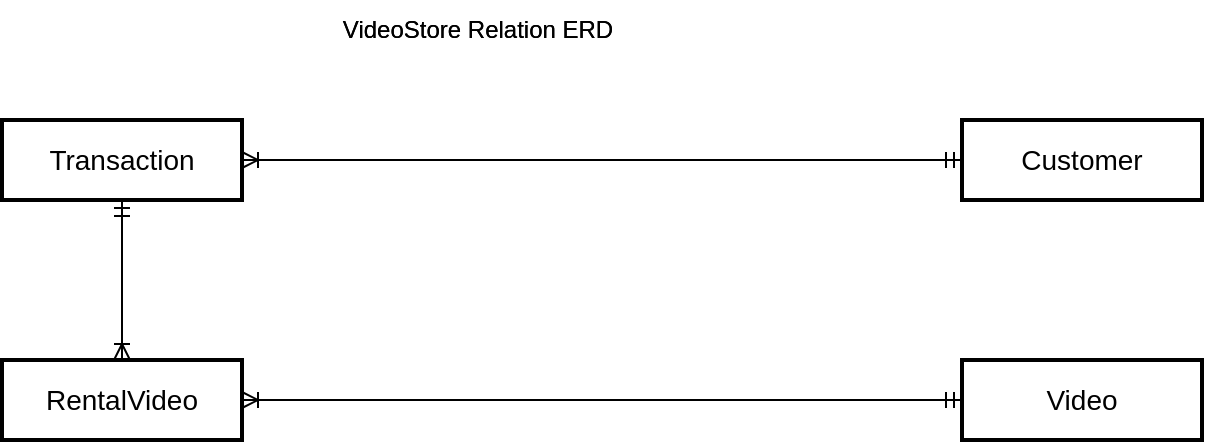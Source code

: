 <mxfile version="10.9.5" type="device"><diagram id="cfqoWD4cOleggZWQCdFQ" name="VideoStore ERD"><mxGraphModel dx="754" dy="500" grid="1" gridSize="10" guides="1" tooltips="1" connect="1" arrows="1" fold="1" page="1" pageScale="1" pageWidth="850" pageHeight="1100" math="0" shadow="0"><root><mxCell id="0"/><mxCell id="1" parent="0"/><mxCell id="TzTwPf3O0_LNsxiBL3vs-2" value="VideoStore Relation ERD" style="text;html=1;strokeColor=none;fillColor=none;align=center;verticalAlign=middle;whiteSpace=wrap;rounded=0;" vertex="1" parent="1"><mxGeometry x="340" y="20" width="196" height="30" as="geometry"/></mxCell><mxCell id="TzTwPf3O0_LNsxiBL3vs-3" value="VideoStore Relation ERD" style="text;html=1;strokeColor=none;fillColor=none;align=center;verticalAlign=middle;whiteSpace=wrap;rounded=0;" vertex="1" parent="1"><mxGeometry x="340" y="20" width="196" height="30" as="geometry"/></mxCell><mxCell id="TzTwPf3O0_LNsxiBL3vs-12" style="edgeStyle=none;rounded=0;orthogonalLoop=1;jettySize=auto;html=1;entryX=0.5;entryY=0;entryDx=0;entryDy=0;startArrow=ERmandOne;startFill=0;endArrow=ERoneToMany;endFill=0;" edge="1" parent="1" source="TzTwPf3O0_LNsxiBL3vs-4" target="TzTwPf3O0_LNsxiBL3vs-6"><mxGeometry relative="1" as="geometry"/></mxCell><mxCell id="TzTwPf3O0_LNsxiBL3vs-4" value="Transaction" style="strokeWidth=2;whiteSpace=wrap;html=1;align=center;fontSize=14;" vertex="1" parent="1"><mxGeometry x="200" y="80" width="120" height="40" as="geometry"/></mxCell><mxCell id="TzTwPf3O0_LNsxiBL3vs-5" value="Customer" style="strokeWidth=2;whiteSpace=wrap;html=1;align=center;fontSize=14;" vertex="1" parent="1"><mxGeometry x="680" y="80" width="120" height="40" as="geometry"/></mxCell><mxCell id="TzTwPf3O0_LNsxiBL3vs-6" value="RentalVideo" style="strokeWidth=2;whiteSpace=wrap;html=1;align=center;fontSize=14;" vertex="1" parent="1"><mxGeometry x="200" y="200" width="120" height="40" as="geometry"/></mxCell><mxCell id="TzTwPf3O0_LNsxiBL3vs-7" value="Video" style="strokeWidth=2;whiteSpace=wrap;html=1;align=center;fontSize=14;" vertex="1" parent="1"><mxGeometry x="680" y="200" width="120" height="40" as="geometry"/></mxCell><mxCell id="TzTwPf3O0_LNsxiBL3vs-8" value="" style="edgeStyle=entityRelationEdgeStyle;fontSize=12;html=1;endArrow=ERmandOne;endFill=0;exitX=1;exitY=0.5;exitDx=0;exitDy=0;entryX=0;entryY=0.5;entryDx=0;entryDy=0;startArrow=ERoneToMany;startFill=0;" edge="1" parent="1" source="TzTwPf3O0_LNsxiBL3vs-4" target="TzTwPf3O0_LNsxiBL3vs-5"><mxGeometry width="100" height="100" relative="1" as="geometry"><mxPoint x="410" y="210" as="sourcePoint"/><mxPoint x="510" y="110" as="targetPoint"/></mxGeometry></mxCell><mxCell id="TzTwPf3O0_LNsxiBL3vs-11" value="" style="fontSize=12;html=1;endArrow=ERoneToMany;endFill=0;exitX=0;exitY=0.5;exitDx=0;exitDy=0;entryX=1;entryY=0.5;entryDx=0;entryDy=0;startArrow=ERmandOne;startFill=0;" edge="1" parent="1" source="TzTwPf3O0_LNsxiBL3vs-7" target="TzTwPf3O0_LNsxiBL3vs-6"><mxGeometry width="100" height="100" relative="1" as="geometry"><mxPoint x="370.206" y="180.088" as="sourcePoint"/><mxPoint x="730.206" y="180.088" as="targetPoint"/></mxGeometry></mxCell></root></mxGraphModel></diagram></mxfile>